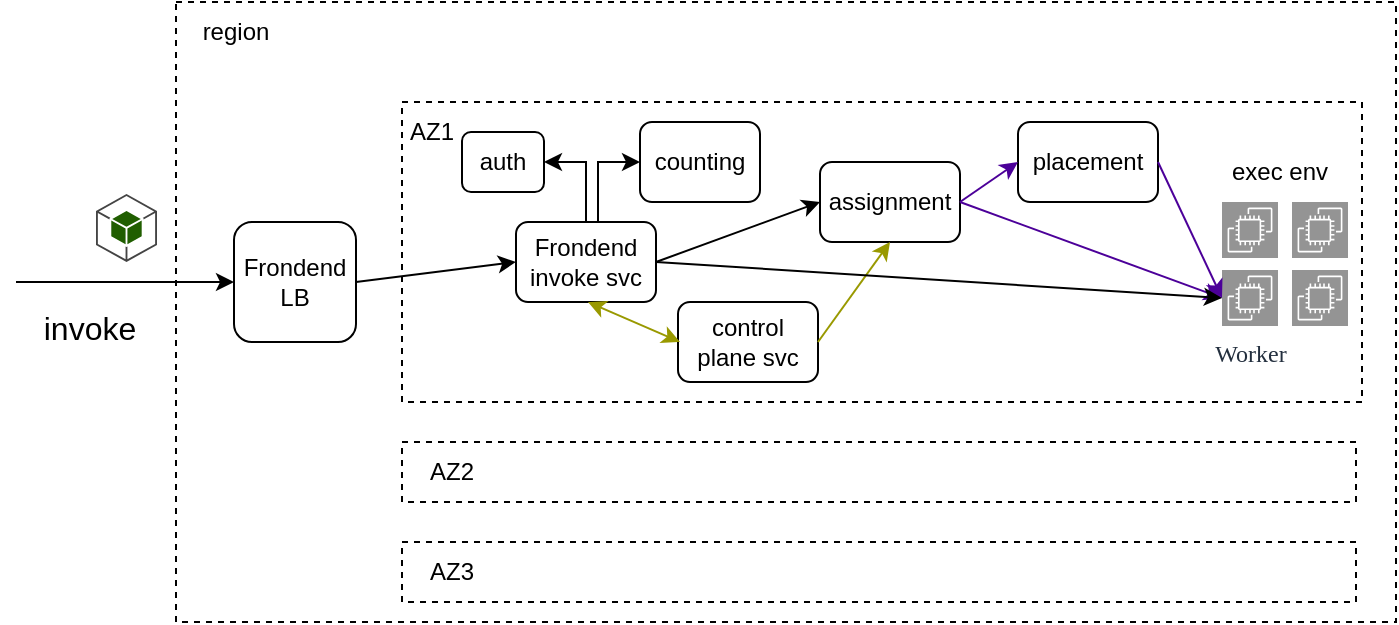 <mxfile version="20.8.10" type="github">
  <diagram name="第 1 页" id="PObqsnd0WLgPGz9udKNB">
    <mxGraphModel dx="940" dy="781" grid="1" gridSize="10" guides="1" tooltips="1" connect="1" arrows="1" fold="1" page="1" pageScale="1" pageWidth="827" pageHeight="1169" math="0" shadow="0">
      <root>
        <mxCell id="0" />
        <mxCell id="1" parent="0" />
        <mxCell id="PneFVJ0IGzdfHMe4KEix-1" value="" style="rounded=0;whiteSpace=wrap;html=1;dashed=1;" vertex="1" parent="1">
          <mxGeometry x="140" y="100" width="610" height="310" as="geometry" />
        </mxCell>
        <mxCell id="PneFVJ0IGzdfHMe4KEix-3" value="Frondend&lt;br&gt;LB" style="rounded=1;whiteSpace=wrap;html=1;" vertex="1" parent="1">
          <mxGeometry x="169" y="210" width="61" height="60" as="geometry" />
        </mxCell>
        <mxCell id="PneFVJ0IGzdfHMe4KEix-5" value="region" style="text;html=1;strokeColor=none;fillColor=none;align=center;verticalAlign=middle;whiteSpace=wrap;rounded=0;" vertex="1" parent="1">
          <mxGeometry x="140" y="100" width="60" height="30" as="geometry" />
        </mxCell>
        <mxCell id="PneFVJ0IGzdfHMe4KEix-6" value="" style="rounded=0;whiteSpace=wrap;html=1;dashed=1;" vertex="1" parent="1">
          <mxGeometry x="253" y="150" width="480" height="150" as="geometry" />
        </mxCell>
        <mxCell id="PneFVJ0IGzdfHMe4KEix-7" value="" style="rounded=0;whiteSpace=wrap;html=1;dashed=1;" vertex="1" parent="1">
          <mxGeometry x="253" y="320" width="477" height="30" as="geometry" />
        </mxCell>
        <mxCell id="PneFVJ0IGzdfHMe4KEix-8" value="" style="rounded=0;whiteSpace=wrap;html=1;dashed=1;" vertex="1" parent="1">
          <mxGeometry x="253" y="370" width="477" height="30" as="geometry" />
        </mxCell>
        <mxCell id="PneFVJ0IGzdfHMe4KEix-15" style="edgeStyle=orthogonalEdgeStyle;rounded=0;orthogonalLoop=1;jettySize=auto;html=1;entryX=0;entryY=0.5;entryDx=0;entryDy=0;" edge="1" parent="1" target="PneFVJ0IGzdfHMe4KEix-11">
          <mxGeometry relative="1" as="geometry">
            <mxPoint x="351" y="210" as="sourcePoint" />
            <Array as="points">
              <mxPoint x="351" y="180" />
            </Array>
          </mxGeometry>
        </mxCell>
        <mxCell id="PneFVJ0IGzdfHMe4KEix-45" style="edgeStyle=orthogonalEdgeStyle;rounded=0;orthogonalLoop=1;jettySize=auto;html=1;entryX=1;entryY=0.5;entryDx=0;entryDy=0;strokeColor=#000000;fontSize=16;" edge="1" parent="1" source="PneFVJ0IGzdfHMe4KEix-9" target="PneFVJ0IGzdfHMe4KEix-10">
          <mxGeometry relative="1" as="geometry" />
        </mxCell>
        <mxCell id="PneFVJ0IGzdfHMe4KEix-9" value="Frondend&lt;br&gt;invoke svc" style="rounded=1;whiteSpace=wrap;html=1;" vertex="1" parent="1">
          <mxGeometry x="310" y="210" width="70" height="40" as="geometry" />
        </mxCell>
        <mxCell id="PneFVJ0IGzdfHMe4KEix-10" value="auth" style="rounded=1;whiteSpace=wrap;html=1;" vertex="1" parent="1">
          <mxGeometry x="283" y="165" width="41" height="30" as="geometry" />
        </mxCell>
        <mxCell id="PneFVJ0IGzdfHMe4KEix-11" value="counting" style="rounded=1;whiteSpace=wrap;html=1;" vertex="1" parent="1">
          <mxGeometry x="372" y="160" width="60" height="40" as="geometry" />
        </mxCell>
        <mxCell id="PneFVJ0IGzdfHMe4KEix-12" value="assignment" style="rounded=1;whiteSpace=wrap;html=1;" vertex="1" parent="1">
          <mxGeometry x="462" y="180" width="70" height="40" as="geometry" />
        </mxCell>
        <mxCell id="PneFVJ0IGzdfHMe4KEix-18" value="" style="endArrow=classic;html=1;rounded=0;entryX=0;entryY=0.5;entryDx=0;entryDy=0;exitX=1;exitY=0.5;exitDx=0;exitDy=0;" edge="1" parent="1" source="PneFVJ0IGzdfHMe4KEix-9" target="PneFVJ0IGzdfHMe4KEix-12">
          <mxGeometry width="50" height="50" relative="1" as="geometry">
            <mxPoint x="391" y="220" as="sourcePoint" />
            <mxPoint x="351" y="269" as="targetPoint" />
          </mxGeometry>
        </mxCell>
        <mxCell id="PneFVJ0IGzdfHMe4KEix-19" value="placement" style="rounded=1;whiteSpace=wrap;html=1;" vertex="1" parent="1">
          <mxGeometry x="561" y="160" width="70" height="40" as="geometry" />
        </mxCell>
        <mxCell id="PneFVJ0IGzdfHMe4KEix-20" value="" style="endArrow=classic;html=1;rounded=0;entryX=0;entryY=0.5;entryDx=0;entryDy=0;" edge="1" parent="1" target="PneFVJ0IGzdfHMe4KEix-3">
          <mxGeometry width="50" height="50" relative="1" as="geometry">
            <mxPoint x="60" y="240" as="sourcePoint" />
            <mxPoint x="490" y="300" as="targetPoint" />
          </mxGeometry>
        </mxCell>
        <mxCell id="PneFVJ0IGzdfHMe4KEix-21" value="" style="outlineConnect=0;dashed=0;verticalLabelPosition=bottom;verticalAlign=top;align=center;html=1;shape=mxgraph.aws3.android;fillColor=#205E00;gradientColor=none;" vertex="1" parent="1">
          <mxGeometry x="100" y="196" width="30.5" height="34" as="geometry" />
        </mxCell>
        <mxCell id="PneFVJ0IGzdfHMe4KEix-22" value="&lt;font style=&quot;font-size: 16px;&quot;&gt;invoke&lt;/font&gt;" style="text;html=1;strokeColor=none;fillColor=none;align=center;verticalAlign=middle;whiteSpace=wrap;rounded=0;" vertex="1" parent="1">
          <mxGeometry x="67" y="248" width="60" height="30" as="geometry" />
        </mxCell>
        <mxCell id="PneFVJ0IGzdfHMe4KEix-23" value="control plane svc" style="rounded=1;whiteSpace=wrap;html=1;" vertex="1" parent="1">
          <mxGeometry x="391" y="250" width="70" height="40" as="geometry" />
        </mxCell>
        <mxCell id="PneFVJ0IGzdfHMe4KEix-24" value="" style="endArrow=classic;startArrow=classic;html=1;rounded=0;fontSize=16;exitX=0.5;exitY=1;exitDx=0;exitDy=0;entryX=0;entryY=0.5;entryDx=0;entryDy=0;fillColor=#fff2cc;strokeColor=#999900;" edge="1" parent="1">
          <mxGeometry width="50" height="50" relative="1" as="geometry">
            <mxPoint x="346" y="250" as="sourcePoint" />
            <mxPoint x="392" y="270" as="targetPoint" />
          </mxGeometry>
        </mxCell>
        <mxCell id="PneFVJ0IGzdfHMe4KEix-25" value="" style="endArrow=classic;html=1;rounded=0;fontSize=16;entryX=0.5;entryY=1;entryDx=0;entryDy=0;fillColor=#fff2cc;strokeColor=#999900;" edge="1" parent="1" target="PneFVJ0IGzdfHMe4KEix-12">
          <mxGeometry width="50" height="50" relative="1" as="geometry">
            <mxPoint x="461" y="270" as="sourcePoint" />
            <mxPoint x="441" y="335" as="targetPoint" />
          </mxGeometry>
        </mxCell>
        <mxCell id="PneFVJ0IGzdfHMe4KEix-26" value="" style="endArrow=classic;html=1;rounded=0;entryX=0;entryY=0.5;entryDx=0;entryDy=0;exitX=1;exitY=0.5;exitDx=0;exitDy=0;strokeColor=#4C0099;" edge="1" parent="1" source="PneFVJ0IGzdfHMe4KEix-12" target="PneFVJ0IGzdfHMe4KEix-19">
          <mxGeometry width="50" height="50" relative="1" as="geometry">
            <mxPoint x="391" y="230" as="sourcePoint" />
            <mxPoint x="472" y="210" as="targetPoint" />
          </mxGeometry>
        </mxCell>
        <mxCell id="PneFVJ0IGzdfHMe4KEix-28" value="" style="sketch=0;points=[[0,0,0],[0.25,0,0],[0.5,0,0],[0.75,0,0],[1,0,0],[0,1,0],[0.25,1,0],[0.5,1,0],[0.75,1,0],[1,1,0],[0,0.25,0],[0,0.5,0],[0,0.75,0],[1,0.25,0],[1,0.5,0],[1,0.75,0]];outlineConnect=0;fontColor=#232F3E;gradientColor=none;gradientDirection=north;fillColor=#949494;strokeColor=#ffffff;dashed=0;verticalLabelPosition=bottom;verticalAlign=top;align=center;html=1;fontSize=12;fontStyle=0;aspect=fixed;shape=mxgraph.aws4.resourceIcon;resIcon=mxgraph.aws4.ec2;" vertex="1" parent="1">
          <mxGeometry x="663" y="200" width="28" height="28" as="geometry" />
        </mxCell>
        <mxCell id="PneFVJ0IGzdfHMe4KEix-30" value="" style="sketch=0;points=[[0,0,0],[0.25,0,0],[0.5,0,0],[0.75,0,0],[1,0,0],[0,1,0],[0.25,1,0],[0.5,1,0],[0.75,1,0],[1,1,0],[0,0.25,0],[0,0.5,0],[0,0.75,0],[1,0.25,0],[1,0.5,0],[1,0.75,0]];outlineConnect=0;fontColor=#232F3E;gradientColor=none;gradientDirection=north;fillColor=#949494;strokeColor=#ffffff;dashed=0;verticalLabelPosition=bottom;verticalAlign=top;align=center;html=1;fontSize=12;fontStyle=0;aspect=fixed;shape=mxgraph.aws4.resourceIcon;resIcon=mxgraph.aws4.ec2;" vertex="1" parent="1">
          <mxGeometry x="698" y="200" width="28" height="28" as="geometry" />
        </mxCell>
        <mxCell id="PneFVJ0IGzdfHMe4KEix-33" value="&lt;font face=&quot;Times New Roman&quot;&gt;Worker&lt;/font&gt;" style="sketch=0;points=[[0,0,0],[0.25,0,0],[0.5,0,0],[0.75,0,0],[1,0,0],[0,1,0],[0.25,1,0],[0.5,1,0],[0.75,1,0],[1,1,0],[0,0.25,0],[0,0.5,0],[0,0.75,0],[1,0.25,0],[1,0.5,0],[1,0.75,0]];outlineConnect=0;fontColor=#232F3E;gradientColor=none;gradientDirection=north;fillColor=#949494;strokeColor=#ffffff;dashed=0;verticalLabelPosition=bottom;verticalAlign=top;align=center;html=1;fontSize=12;fontStyle=0;aspect=fixed;shape=mxgraph.aws4.resourceIcon;resIcon=mxgraph.aws4.ec2;" vertex="1" parent="1">
          <mxGeometry x="663" y="234" width="28" height="28" as="geometry" />
        </mxCell>
        <mxCell id="PneFVJ0IGzdfHMe4KEix-34" value="" style="sketch=0;points=[[0,0,0],[0.25,0,0],[0.5,0,0],[0.75,0,0],[1,0,0],[0,1,0],[0.25,1,0],[0.5,1,0],[0.75,1,0],[1,1,0],[0,0.25,0],[0,0.5,0],[0,0.75,0],[1,0.25,0],[1,0.5,0],[1,0.75,0]];outlineConnect=0;fontColor=#232F3E;gradientColor=none;gradientDirection=north;fillColor=#949494;strokeColor=#ffffff;dashed=0;verticalLabelPosition=bottom;verticalAlign=top;align=center;html=1;fontSize=12;fontStyle=0;aspect=fixed;shape=mxgraph.aws4.resourceIcon;resIcon=mxgraph.aws4.ec2;" vertex="1" parent="1">
          <mxGeometry x="698" y="234" width="28" height="28" as="geometry" />
        </mxCell>
        <mxCell id="PneFVJ0IGzdfHMe4KEix-35" value="exec env" style="text;html=1;strokeColor=none;fillColor=none;align=center;verticalAlign=middle;whiteSpace=wrap;rounded=0;" vertex="1" parent="1">
          <mxGeometry x="662" y="170" width="60" height="30" as="geometry" />
        </mxCell>
        <mxCell id="PneFVJ0IGzdfHMe4KEix-36" value="" style="endArrow=classic;html=1;rounded=0;fontSize=16;exitX=1;exitY=0.5;exitDx=0;exitDy=0;entryX=0;entryY=0.5;entryDx=0;entryDy=0;entryPerimeter=0;strokeColor=#4C0099;" edge="1" parent="1" source="PneFVJ0IGzdfHMe4KEix-19" target="PneFVJ0IGzdfHMe4KEix-33">
          <mxGeometry width="50" height="50" relative="1" as="geometry">
            <mxPoint x="391" y="340" as="sourcePoint" />
            <mxPoint x="651" y="248" as="targetPoint" />
          </mxGeometry>
        </mxCell>
        <mxCell id="PneFVJ0IGzdfHMe4KEix-37" value="" style="endArrow=classic;html=1;rounded=0;fontSize=16;entryX=0;entryY=0.5;entryDx=0;entryDy=0;entryPerimeter=0;exitX=1;exitY=0.5;exitDx=0;exitDy=0;strokeColor=#4C0099;" edge="1" parent="1" source="PneFVJ0IGzdfHMe4KEix-12" target="PneFVJ0IGzdfHMe4KEix-33">
          <mxGeometry width="50" height="50" relative="1" as="geometry">
            <mxPoint x="391" y="340" as="sourcePoint" />
            <mxPoint x="441" y="290" as="targetPoint" />
          </mxGeometry>
        </mxCell>
        <mxCell id="PneFVJ0IGzdfHMe4KEix-39" value="" style="endArrow=classic;html=1;rounded=0;strokeColor=#000000;fontSize=16;entryX=0;entryY=0.5;entryDx=0;entryDy=0;entryPerimeter=0;exitX=1;exitY=0.5;exitDx=0;exitDy=0;" edge="1" parent="1" source="PneFVJ0IGzdfHMe4KEix-9" target="PneFVJ0IGzdfHMe4KEix-33">
          <mxGeometry width="50" height="50" relative="1" as="geometry">
            <mxPoint x="391" y="230" as="sourcePoint" />
            <mxPoint x="482.698" y="427" as="targetPoint" />
          </mxGeometry>
        </mxCell>
        <mxCell id="PneFVJ0IGzdfHMe4KEix-40" value="AZ1" style="text;html=1;strokeColor=none;fillColor=none;align=center;verticalAlign=middle;whiteSpace=wrap;rounded=0;" vertex="1" parent="1">
          <mxGeometry x="243" y="150" width="50" height="30" as="geometry" />
        </mxCell>
        <mxCell id="PneFVJ0IGzdfHMe4KEix-46" value="" style="shape=image;html=1;verticalAlign=top;verticalLabelPosition=bottom;labelBackgroundColor=#ffffff;imageAspect=0;aspect=fixed;image=https://cdn2.iconfinder.com/data/icons/web-development-and-studio/512/653_Company_employee_group_people_team-128.png;dashed=1;dashPattern=8 8;fontSize=16;fillColor=#949494;gradientColor=none;" vertex="1" parent="1">
          <mxGeometry x="60" y="196" width="35" height="35" as="geometry" />
        </mxCell>
        <mxCell id="PneFVJ0IGzdfHMe4KEix-47" value="" style="endArrow=classic;html=1;rounded=0;strokeColor=#000000;fontSize=16;entryX=0;entryY=0.5;entryDx=0;entryDy=0;exitX=1;exitY=0.5;exitDx=0;exitDy=0;" edge="1" parent="1" source="PneFVJ0IGzdfHMe4KEix-3" target="PneFVJ0IGzdfHMe4KEix-9">
          <mxGeometry width="50" height="50" relative="1" as="geometry">
            <mxPoint x="440" y="340" as="sourcePoint" />
            <mxPoint x="490" y="290" as="targetPoint" />
          </mxGeometry>
        </mxCell>
        <mxCell id="PneFVJ0IGzdfHMe4KEix-49" value="AZ2" style="text;html=1;strokeColor=none;fillColor=none;align=center;verticalAlign=middle;whiteSpace=wrap;rounded=0;" vertex="1" parent="1">
          <mxGeometry x="253" y="320" width="50" height="30" as="geometry" />
        </mxCell>
        <mxCell id="PneFVJ0IGzdfHMe4KEix-50" value="AZ3" style="text;html=1;strokeColor=none;fillColor=none;align=center;verticalAlign=middle;whiteSpace=wrap;rounded=0;" vertex="1" parent="1">
          <mxGeometry x="253" y="370" width="50" height="30" as="geometry" />
        </mxCell>
      </root>
    </mxGraphModel>
  </diagram>
</mxfile>

